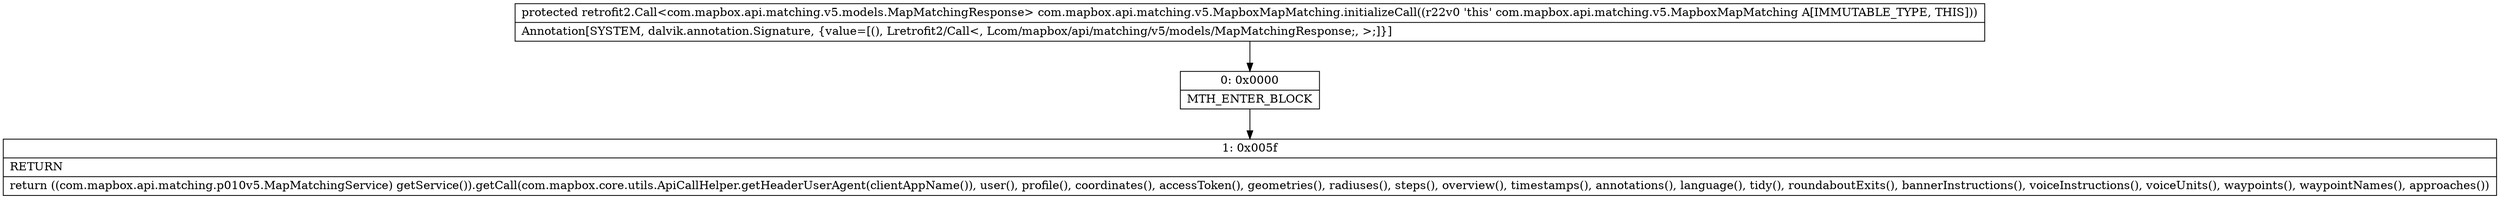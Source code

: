 digraph "CFG forcom.mapbox.api.matching.v5.MapboxMapMatching.initializeCall()Lretrofit2\/Call;" {
Node_0 [shape=record,label="{0\:\ 0x0000|MTH_ENTER_BLOCK\l}"];
Node_1 [shape=record,label="{1\:\ 0x005f|RETURN\l|return ((com.mapbox.api.matching.p010v5.MapMatchingService) getService()).getCall(com.mapbox.core.utils.ApiCallHelper.getHeaderUserAgent(clientAppName()), user(), profile(), coordinates(), accessToken(), geometries(), radiuses(), steps(), overview(), timestamps(), annotations(), language(), tidy(), roundaboutExits(), bannerInstructions(), voiceInstructions(), voiceUnits(), waypoints(), waypointNames(), approaches())\l}"];
MethodNode[shape=record,label="{protected retrofit2.Call\<com.mapbox.api.matching.v5.models.MapMatchingResponse\> com.mapbox.api.matching.v5.MapboxMapMatching.initializeCall((r22v0 'this' com.mapbox.api.matching.v5.MapboxMapMatching A[IMMUTABLE_TYPE, THIS]))  | Annotation[SYSTEM, dalvik.annotation.Signature, \{value=[(), Lretrofit2\/Call\<, Lcom\/mapbox\/api\/matching\/v5\/models\/MapMatchingResponse;, \>;]\}]\l}"];
MethodNode -> Node_0;
Node_0 -> Node_1;
}

